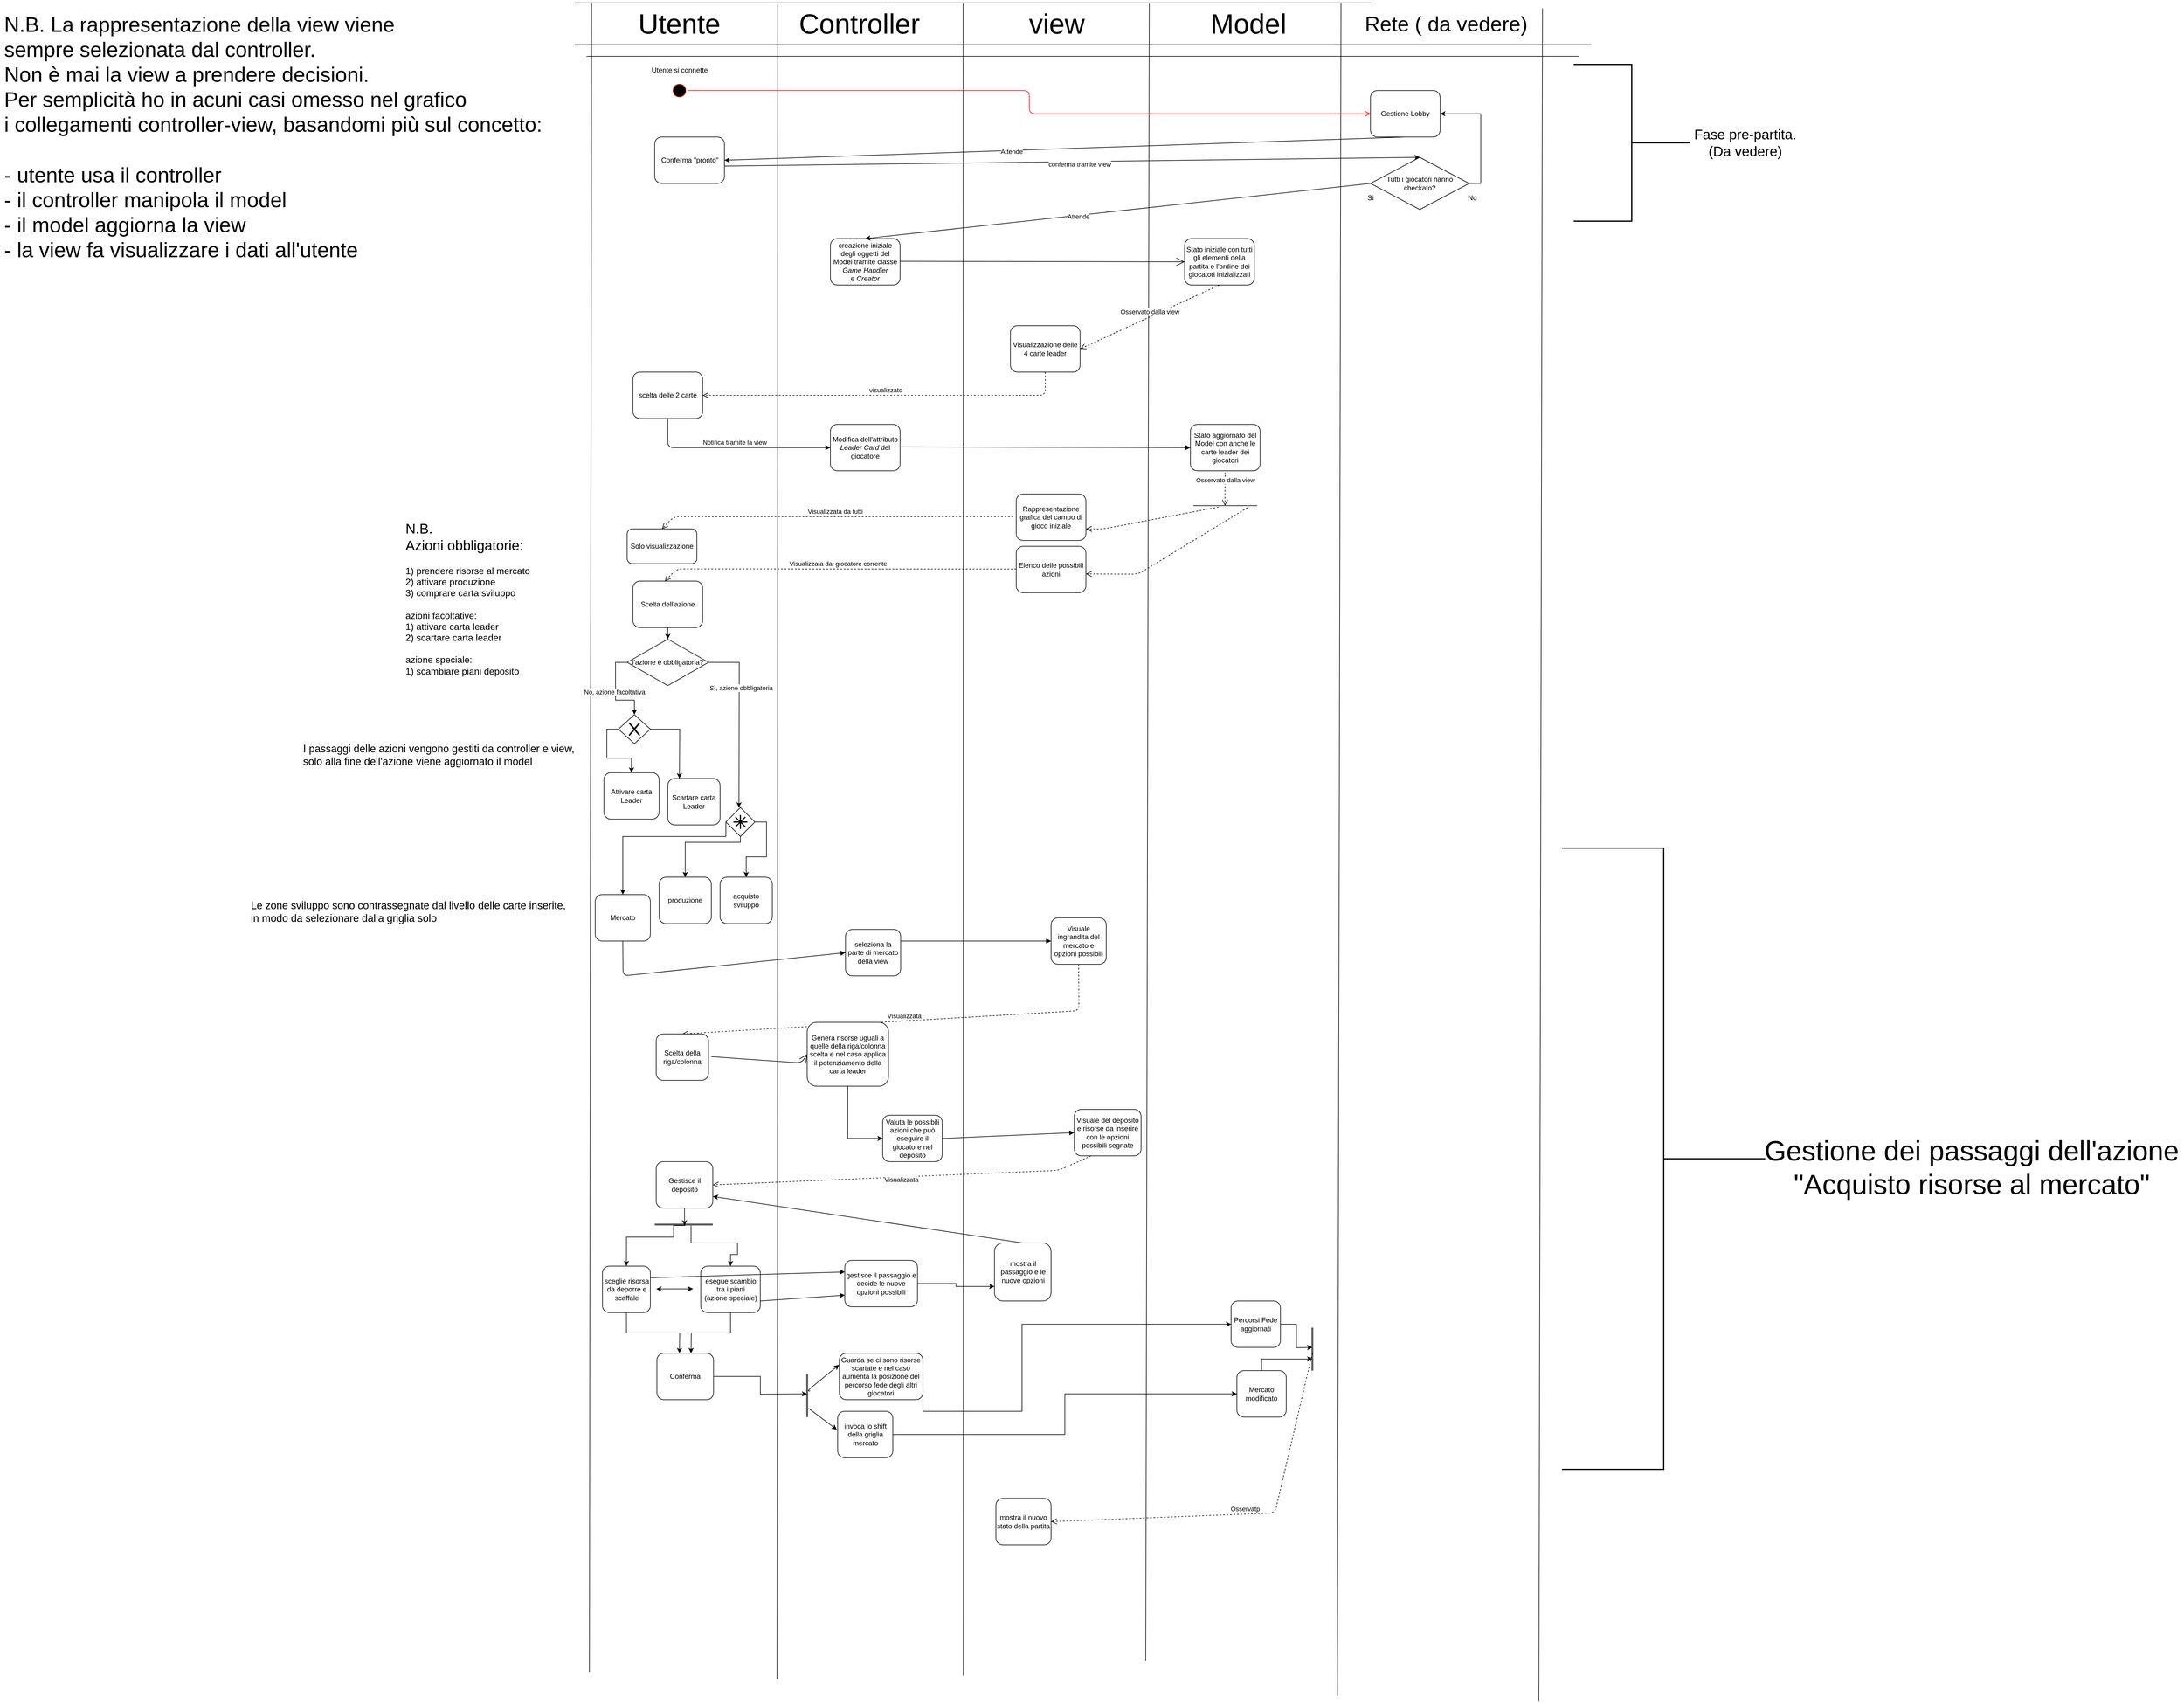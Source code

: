 <mxfile version="14.5.8" type="device"><diagram id="C5RBs43oDa-KdzZeNtuy" name="Page-1"><mxGraphModel dx="3242" dy="685" grid="1" gridSize="10" guides="1" tooltips="1" connect="1" arrows="1" fold="1" page="1" pageScale="1" pageWidth="827" pageHeight="1169" math="0" shadow="0"><root><mxCell id="WIyWlLk6GJQsqaUBKTNV-0"/><mxCell id="WIyWlLk6GJQsqaUBKTNV-1" parent="WIyWlLk6GJQsqaUBKTNV-0"/><mxCell id="eJ0LM30B8EiIqzjzxKRf-0" value="" style="endArrow=none;html=1;entryX=0.021;entryY=0.422;entryDx=0;entryDy=0;entryPerimeter=0;" parent="WIyWlLk6GJQsqaUBKTNV-1" target="eJ0LM30B8EiIqzjzxKRf-58" edge="1"><mxGeometry width="50" height="50" relative="1" as="geometry"><mxPoint x="235" y="2880" as="sourcePoint"/><mxPoint x="240" y="80" as="targetPoint"/></mxGeometry></mxCell><mxCell id="eJ0LM30B8EiIqzjzxKRf-1" value="" style="endArrow=none;html=1;entryX=0.255;entryY=0.715;entryDx=0;entryDy=0;entryPerimeter=0;" parent="WIyWlLk6GJQsqaUBKTNV-1" target="eJ0LM30B8EiIqzjzxKRf-58" edge="1"><mxGeometry width="50" height="50" relative="1" as="geometry"><mxPoint x="558" y="2891.667" as="sourcePoint"/><mxPoint x="560" y="80" as="targetPoint"/><Array as="points"><mxPoint x="559" y="2150"/></Array></mxGeometry></mxCell><mxCell id="eJ0LM30B8EiIqzjzxKRf-2" value="" style="endArrow=none;html=1;entryX=0.488;entryY=0.458;entryDx=0;entryDy=0;entryPerimeter=0;" parent="WIyWlLk6GJQsqaUBKTNV-1" target="eJ0LM30B8EiIqzjzxKRf-58" edge="1"><mxGeometry width="50" height="50" relative="1" as="geometry"><mxPoint x="879" y="2885" as="sourcePoint"/><mxPoint x="880" y="80" as="targetPoint"/></mxGeometry></mxCell><mxCell id="eJ0LM30B8EiIqzjzxKRf-3" value="" style="endArrow=none;html=1;entryX=0.722;entryY=0.621;entryDx=0;entryDy=0;entryPerimeter=0;" parent="WIyWlLk6GJQsqaUBKTNV-1" target="eJ0LM30B8EiIqzjzxKRf-58" edge="1"><mxGeometry width="50" height="50" relative="1" as="geometry"><mxPoint x="1193" y="2860" as="sourcePoint"/><mxPoint x="1200" y="20" as="targetPoint"/></mxGeometry></mxCell><mxCell id="eJ0LM30B8EiIqzjzxKRf-4" value="" style="endArrow=none;html=1;entryX=0.963;entryY=0.44;entryDx=0;entryDy=0;entryPerimeter=0;" parent="WIyWlLk6GJQsqaUBKTNV-1" target="eJ0LM30B8EiIqzjzxKRf-58" edge="1"><mxGeometry width="50" height="50" relative="1" as="geometry"><mxPoint x="1523" y="2920" as="sourcePoint"/><mxPoint x="1530" y="80" as="targetPoint"/></mxGeometry></mxCell><mxCell id="eJ0LM30B8EiIqzjzxKRf-5" value="&lt;font style=&quot;font-size: 48px&quot;&gt;Utente&lt;/font&gt;" style="text;html=1;strokeColor=none;fillColor=none;align=center;verticalAlign=middle;whiteSpace=wrap;rounded=0;" parent="WIyWlLk6GJQsqaUBKTNV-1" vertex="1"><mxGeometry x="300" width="180" height="80" as="geometry"/></mxCell><mxCell id="eJ0LM30B8EiIqzjzxKRf-7" value="&lt;font style=&quot;font-size: 48px&quot;&gt;Model&lt;/font&gt;" style="text;html=1;strokeColor=none;fillColor=none;align=center;verticalAlign=middle;whiteSpace=wrap;rounded=0;" parent="WIyWlLk6GJQsqaUBKTNV-1" vertex="1"><mxGeometry x="1280" width="180" height="80" as="geometry"/></mxCell><mxCell id="eJ0LM30B8EiIqzjzxKRf-8" value="&lt;font style=&quot;font-size: 48px&quot;&gt;Controller&lt;/font&gt;" style="text;html=1;strokeColor=none;fillColor=none;align=center;verticalAlign=middle;whiteSpace=wrap;rounded=0;" parent="WIyWlLk6GJQsqaUBKTNV-1" vertex="1"><mxGeometry x="610" width="180" height="80" as="geometry"/></mxCell><mxCell id="eJ0LM30B8EiIqzjzxKRf-9" value="&lt;font style=&quot;font-size: 48px&quot;&gt;view&lt;/font&gt;" style="text;html=1;strokeColor=none;fillColor=none;align=center;verticalAlign=middle;whiteSpace=wrap;rounded=0;" parent="WIyWlLk6GJQsqaUBKTNV-1" vertex="1"><mxGeometry x="950" width="180" height="80" as="geometry"/></mxCell><mxCell id="eJ0LM30B8EiIqzjzxKRf-10" value="" style="ellipse;html=1;shape=startState;fillColor=#000000;strokeColor=#ff0000;" parent="WIyWlLk6GJQsqaUBKTNV-1" vertex="1"><mxGeometry x="375" y="140" width="30" height="30" as="geometry"/></mxCell><mxCell id="eJ0LM30B8EiIqzjzxKRf-11" value="" style="edgeStyle=orthogonalEdgeStyle;html=1;verticalAlign=bottom;endArrow=open;endSize=8;strokeColor=#ff0000;" parent="WIyWlLk6GJQsqaUBKTNV-1" source="eJ0LM30B8EiIqzjzxKRf-10" target="eJ0LM30B8EiIqzjzxKRf-13" edge="1"><mxGeometry relative="1" as="geometry"><mxPoint x="710" y="200" as="targetPoint"/></mxGeometry></mxCell><mxCell id="eJ0LM30B8EiIqzjzxKRf-12" value="Utente si connette" style="text;html=1;align=center;verticalAlign=middle;resizable=0;points=[];autosize=1;" parent="WIyWlLk6GJQsqaUBKTNV-1" vertex="1"><mxGeometry x="335" y="110" width="110" height="20" as="geometry"/></mxCell><mxCell id="eJ0LM30B8EiIqzjzxKRf-13" value="Gestione Lobby" style="shape=ext;rounded=1;html=1;whiteSpace=wrap;" parent="WIyWlLk6GJQsqaUBKTNV-1" vertex="1"><mxGeometry x="1580" y="155" width="120" height="80" as="geometry"/></mxCell><mxCell id="eJ0LM30B8EiIqzjzxKRf-17" value="Conferma &quot;pronto&quot;" style="shape=ext;rounded=1;html=1;whiteSpace=wrap;" parent="WIyWlLk6GJQsqaUBKTNV-1" vertex="1"><mxGeometry x="347.5" y="235" width="120" height="80" as="geometry"/></mxCell><mxCell id="eJ0LM30B8EiIqzjzxKRf-21" value="creazione iniziale degli oggetti del Model tramite classe &lt;i&gt;Game Handler &lt;/i&gt;e&lt;i&gt;&amp;nbsp;Creator&lt;/i&gt;" style="shape=ext;rounded=1;html=1;whiteSpace=wrap;" parent="WIyWlLk6GJQsqaUBKTNV-1" vertex="1"><mxGeometry x="650" y="410" width="120" height="80" as="geometry"/></mxCell><mxCell id="eJ0LM30B8EiIqzjzxKRf-25" value="Stato iniziale con tutti gli elementi della partita e l'ordine dei giocatori inizializzati" style="shape=ext;rounded=1;html=1;whiteSpace=wrap;" parent="WIyWlLk6GJQsqaUBKTNV-1" vertex="1"><mxGeometry x="1260" y="410" width="120" height="80" as="geometry"/></mxCell><mxCell id="eJ0LM30B8EiIqzjzxKRf-27" value="" style="endArrow=open;endFill=1;endSize=12;html=1;entryX=0;entryY=0.5;entryDx=0;entryDy=0;" parent="WIyWlLk6GJQsqaUBKTNV-1" target="eJ0LM30B8EiIqzjzxKRf-25" edge="1"><mxGeometry width="160" relative="1" as="geometry"><mxPoint x="770" y="449.17" as="sourcePoint"/><mxPoint x="970" y="449.17" as="targetPoint"/></mxGeometry></mxCell><mxCell id="eJ0LM30B8EiIqzjzxKRf-28" value="Visualizzazione delle 4 carte leader" style="shape=ext;rounded=1;html=1;whiteSpace=wrap;" parent="WIyWlLk6GJQsqaUBKTNV-1" vertex="1"><mxGeometry x="960" y="560" width="120" height="80" as="geometry"/></mxCell><mxCell id="eJ0LM30B8EiIqzjzxKRf-38" value="Osservato dalla view" style="html=1;verticalAlign=bottom;endArrow=open;dashed=1;endSize=8;exitX=0.5;exitY=1;exitDx=0;exitDy=0;" parent="WIyWlLk6GJQsqaUBKTNV-1" source="eJ0LM30B8EiIqzjzxKRf-25" edge="1"><mxGeometry relative="1" as="geometry"><mxPoint x="1160" y="600" as="sourcePoint"/><mxPoint x="1080" y="600" as="targetPoint"/></mxGeometry></mxCell><mxCell id="eJ0LM30B8EiIqzjzxKRf-39" value="visualizzato" style="html=1;verticalAlign=bottom;endArrow=open;dashed=1;endSize=8;exitX=0.5;exitY=1;exitDx=0;exitDy=0;" parent="WIyWlLk6GJQsqaUBKTNV-1" source="eJ0LM30B8EiIqzjzxKRf-28" edge="1"><mxGeometry relative="1" as="geometry"><mxPoint x="1030" y="680" as="sourcePoint"/><mxPoint x="430" y="680" as="targetPoint"/><Array as="points"><mxPoint x="1020" y="680"/></Array></mxGeometry></mxCell><mxCell id="eJ0LM30B8EiIqzjzxKRf-40" value="scelta delle 2 carte" style="shape=ext;rounded=1;html=1;whiteSpace=wrap;" parent="WIyWlLk6GJQsqaUBKTNV-1" vertex="1"><mxGeometry x="310" y="640" width="120" height="80" as="geometry"/></mxCell><mxCell id="eJ0LM30B8EiIqzjzxKRf-41" value="Modifica dell'attributo &lt;i&gt;Leader Card&lt;/i&gt; del giocatore" style="shape=ext;rounded=1;html=1;whiteSpace=wrap;" parent="WIyWlLk6GJQsqaUBKTNV-1" vertex="1"><mxGeometry x="650" y="730" width="120" height="80" as="geometry"/></mxCell><mxCell id="eJ0LM30B8EiIqzjzxKRf-44" value="Notifica tramite la view" style="html=1;verticalAlign=bottom;endArrow=block;entryX=0;entryY=0.5;entryDx=0;entryDy=0;exitX=0.5;exitY=1;exitDx=0;exitDy=0;" parent="WIyWlLk6GJQsqaUBKTNV-1" source="eJ0LM30B8EiIqzjzxKRf-40" target="eJ0LM30B8EiIqzjzxKRf-41" edge="1"><mxGeometry width="80" relative="1" as="geometry"><mxPoint x="360" y="770" as="sourcePoint"/><mxPoint x="455" y="770" as="targetPoint"/><Array as="points"><mxPoint x="370" y="770"/></Array></mxGeometry></mxCell><mxCell id="eJ0LM30B8EiIqzjzxKRf-45" value="Stato aggiornato del Model con anche le carte leader dei giocatori" style="shape=ext;rounded=1;html=1;whiteSpace=wrap;" parent="WIyWlLk6GJQsqaUBKTNV-1" vertex="1"><mxGeometry x="1270" y="730" width="120" height="80" as="geometry"/></mxCell><mxCell id="eJ0LM30B8EiIqzjzxKRf-47" value="" style="html=1;verticalAlign=bottom;endArrow=block;entryX=0;entryY=0.5;entryDx=0;entryDy=0;" parent="WIyWlLk6GJQsqaUBKTNV-1" target="eJ0LM30B8EiIqzjzxKRf-45" edge="1"><mxGeometry width="80" relative="1" as="geometry"><mxPoint x="771" y="768.75" as="sourcePoint"/><mxPoint x="951" y="768.75" as="targetPoint"/></mxGeometry></mxCell><mxCell id="eJ0LM30B8EiIqzjzxKRf-48" value="Rappresentazione grafica del campo di gioco iniziale" style="shape=ext;rounded=1;html=1;whiteSpace=wrap;" parent="WIyWlLk6GJQsqaUBKTNV-1" vertex="1"><mxGeometry x="970" y="850" width="120" height="80" as="geometry"/></mxCell><mxCell id="eJ0LM30B8EiIqzjzxKRf-51" value="Osservato dalla view" style="html=1;verticalAlign=bottom;endArrow=open;dashed=1;endSize=8;" parent="WIyWlLk6GJQsqaUBKTNV-1" edge="1"><mxGeometry relative="1" as="geometry"><mxPoint x="1330" y="820" as="sourcePoint"/><mxPoint x="1329.5" y="870" as="targetPoint"/><Array as="points"><mxPoint x="1329.5" y="810"/></Array></mxGeometry></mxCell><mxCell id="eJ0LM30B8EiIqzjzxKRf-55" value="&lt;div style=&quot;text-align: left&quot;&gt;&lt;font style=&quot;font-size: 36px&quot;&gt;N.B. La rappresentazione della view viene&lt;br&gt;sempre selezionata dal controller.&lt;/font&gt;&lt;/div&gt;&lt;font style=&quot;font-size: 36px&quot;&gt;&lt;div style=&quot;text-align: left&quot;&gt;&lt;span&gt;Non è mai la view a prendere decisioni.&lt;/span&gt;&lt;/div&gt;&lt;div style=&quot;text-align: left&quot;&gt;&lt;span&gt;Per semplicità ho in acuni casi omesso nel grafico&lt;br&gt;i collegamenti controller-view,&amp;nbsp;&lt;/span&gt;&lt;span&gt;basandomi più sul concetto:&lt;br&gt;&lt;br&gt;&lt;/span&gt;&lt;/div&gt;&lt;div style=&quot;text-align: left&quot;&gt;- utente usa il controller&lt;/div&gt;&lt;div style=&quot;text-align: left&quot;&gt;&lt;span&gt;- il controller manipola il model&lt;/span&gt;&lt;/div&gt;&lt;div style=&quot;text-align: left&quot;&gt;&lt;span&gt;- il model aggiorna la view&lt;/span&gt;&lt;/div&gt;&lt;div style=&quot;text-align: left&quot;&gt;- la view fa visualizzare i dati all'utente&lt;/div&gt;&lt;/font&gt;" style="text;html=1;align=center;verticalAlign=middle;resizable=0;points=[];autosize=1;" parent="WIyWlLk6GJQsqaUBKTNV-1" vertex="1"><mxGeometry x="-780" y="155" width="940" height="160" as="geometry"/></mxCell><mxCell id="eJ0LM30B8EiIqzjzxKRf-57" value="" style="line;strokeWidth=1;fillColor=none;align=left;verticalAlign=middle;spacingTop=-1;spacingLeft=3;spacingRight=3;rotatable=0;labelPosition=right;points=[];portConstraint=eastwest;" parent="WIyWlLk6GJQsqaUBKTNV-1" vertex="1"><mxGeometry x="210" y="72" width="1750" height="8" as="geometry"/></mxCell><mxCell id="eJ0LM30B8EiIqzjzxKRf-58" value="" style="line;strokeWidth=1;fillColor=none;align=left;verticalAlign=middle;spacingTop=-1;spacingLeft=3;spacingRight=3;rotatable=0;labelPosition=right;points=[];portConstraint=eastwest;" parent="WIyWlLk6GJQsqaUBKTNV-1" vertex="1"><mxGeometry x="210" width="1370" height="8" as="geometry"/></mxCell><mxCell id="eJ0LM30B8EiIqzjzxKRf-60" value="" style="line;strokeWidth=1;fillColor=none;align=left;verticalAlign=middle;spacingTop=-1;spacingLeft=3;spacingRight=3;rotatable=0;labelPosition=right;points=[];portConstraint=eastwest;" parent="WIyWlLk6GJQsqaUBKTNV-1" vertex="1"><mxGeometry x="230" y="92" width="1710" height="8" as="geometry"/></mxCell><mxCell id="eJ0LM30B8EiIqzjzxKRf-61" value="Visualizzata da tutti" style="html=1;verticalAlign=bottom;endArrow=open;dashed=1;endSize=8;entryX=0.5;entryY=0;entryDx=0;entryDy=0;exitX=0.5;exitY=1;exitDx=0;exitDy=0;" parent="WIyWlLk6GJQsqaUBKTNV-1" target="eJ0LM30B8EiIqzjzxKRf-67" edge="1"><mxGeometry relative="1" as="geometry"><mxPoint x="965.0" y="889.17" as="sourcePoint"/><mxPoint x="350" y="910" as="targetPoint"/><Array as="points"><mxPoint x="380" y="889"/></Array></mxGeometry></mxCell><mxCell id="eJ0LM30B8EiIqzjzxKRf-67" value="Solo visualizzazione" style="rounded=1;whiteSpace=wrap;html=1;" parent="WIyWlLk6GJQsqaUBKTNV-1" vertex="1"><mxGeometry x="300" y="910" width="120" height="60" as="geometry"/></mxCell><mxCell id="eJ0LM30B8EiIqzjzxKRf-109" style="edgeStyle=orthogonalEdgeStyle;rounded=0;orthogonalLoop=1;jettySize=auto;html=1;exitX=0.5;exitY=1;exitDx=0;exitDy=0;entryX=0.5;entryY=0;entryDx=0;entryDy=0;" parent="WIyWlLk6GJQsqaUBKTNV-1" source="eJ0LM30B8EiIqzjzxKRf-70" target="eJ0LM30B8EiIqzjzxKRf-78" edge="1"><mxGeometry relative="1" as="geometry"/></mxCell><mxCell id="eJ0LM30B8EiIqzjzxKRf-70" value="Scelta dell'azione" style="shape=ext;rounded=1;html=1;whiteSpace=wrap;" parent="WIyWlLk6GJQsqaUBKTNV-1" vertex="1"><mxGeometry x="310" y="1000" width="120" height="80" as="geometry"/></mxCell><mxCell id="eJ0LM30B8EiIqzjzxKRf-71" value="Elenco delle possibili azioni" style="shape=ext;rounded=1;html=1;whiteSpace=wrap;" parent="WIyWlLk6GJQsqaUBKTNV-1" vertex="1"><mxGeometry x="970" y="940" width="120" height="80" as="geometry"/></mxCell><mxCell id="eJ0LM30B8EiIqzjzxKRf-72" value="Visualizzata dal giocatore corrente" style="html=1;verticalAlign=bottom;endArrow=open;dashed=1;endSize=8;entryX=0.5;entryY=0;entryDx=0;entryDy=0;exitX=0.5;exitY=1;exitDx=0;exitDy=0;" parent="WIyWlLk6GJQsqaUBKTNV-1" edge="1"><mxGeometry relative="1" as="geometry"><mxPoint x="970.0" y="979.17" as="sourcePoint"/><mxPoint x="365" y="1000" as="targetPoint"/><Array as="points"><mxPoint x="385" y="979"/></Array></mxGeometry></mxCell><mxCell id="eJ0LM30B8EiIqzjzxKRf-73" value="" style="line;strokeWidth=1;fillColor=none;align=left;verticalAlign=middle;spacingTop=-1;spacingLeft=3;spacingRight=3;rotatable=0;labelPosition=right;points=[];portConstraint=eastwest;" parent="WIyWlLk6GJQsqaUBKTNV-1" vertex="1"><mxGeometry x="1275" y="865" width="110" height="10" as="geometry"/></mxCell><mxCell id="eJ0LM30B8EiIqzjzxKRf-75" value="" style="html=1;verticalAlign=bottom;endArrow=open;dashed=1;endSize=8;entryX=0.5;entryY=0;entryDx=0;entryDy=0;exitX=0.394;exitY=0.74;exitDx=0;exitDy=0;exitPerimeter=0;" parent="WIyWlLk6GJQsqaUBKTNV-1" source="eJ0LM30B8EiIqzjzxKRf-73" edge="1"><mxGeometry relative="1" as="geometry"><mxPoint x="1330" y="880" as="sourcePoint"/><mxPoint x="1090" y="910" as="targetPoint"/><Array as="points"><mxPoint x="1120" y="910"/></Array></mxGeometry></mxCell><mxCell id="eJ0LM30B8EiIqzjzxKRf-76" value="" style="html=1;verticalAlign=bottom;endArrow=open;dashed=1;endSize=8;entryX=0.5;entryY=0;entryDx=0;entryDy=0;exitX=0.848;exitY=0.847;exitDx=0;exitDy=0;exitPerimeter=0;" parent="WIyWlLk6GJQsqaUBKTNV-1" source="eJ0LM30B8EiIqzjzxKRf-73" edge="1"><mxGeometry relative="1" as="geometry"><mxPoint x="1321.52" y="950.0" as="sourcePoint"/><mxPoint x="1090" y="987.6" as="targetPoint"/><Array as="points"><mxPoint x="1180" y="988"/></Array></mxGeometry></mxCell><mxCell id="eJ0LM30B8EiIqzjzxKRf-77" value="Attivare carta Leader" style="shape=ext;rounded=1;html=1;whiteSpace=wrap;" parent="WIyWlLk6GJQsqaUBKTNV-1" vertex="1"><mxGeometry x="260" y="1330" width="95" height="80" as="geometry"/></mxCell><mxCell id="eJ0LM30B8EiIqzjzxKRf-80" value="" style="edgeStyle=orthogonalEdgeStyle;rounded=0;orthogonalLoop=1;jettySize=auto;html=1;entryX=0.5;entryY=0;entryDx=0;entryDy=0;exitX=0;exitY=0.5;exitDx=0;exitDy=0;" parent="WIyWlLk6GJQsqaUBKTNV-1" source="eJ0LM30B8EiIqzjzxKRf-78" target="eJ0LM30B8EiIqzjzxKRf-87" edge="1"><mxGeometry relative="1" as="geometry"/></mxCell><mxCell id="eJ0LM30B8EiIqzjzxKRf-81" value="No, azione facoltativa" style="edgeLabel;html=1;align=center;verticalAlign=middle;resizable=0;points=[];" parent="eJ0LM30B8EiIqzjzxKRf-80" vertex="1" connectable="0"><mxGeometry x="-0.024" y="-2" relative="1" as="geometry"><mxPoint y="1" as="offset"/></mxGeometry></mxCell><mxCell id="eJ0LM30B8EiIqzjzxKRf-108" style="edgeStyle=orthogonalEdgeStyle;rounded=0;orthogonalLoop=1;jettySize=auto;html=1;exitX=1;exitY=0.5;exitDx=0;exitDy=0;entryX=0.5;entryY=0;entryDx=0;entryDy=0;" parent="WIyWlLk6GJQsqaUBKTNV-1" source="eJ0LM30B8EiIqzjzxKRf-78" edge="1"><mxGeometry relative="1" as="geometry"><mxPoint x="492.5" y="1390.0" as="targetPoint"/></mxGeometry></mxCell><mxCell id="eJ0LM30B8EiIqzjzxKRf-112" value="Sì, azione obbligatoria" style="edgeLabel;html=1;align=center;verticalAlign=middle;resizable=0;points=[];" parent="eJ0LM30B8EiIqzjzxKRf-108" vertex="1" connectable="0"><mxGeometry x="-0.362" y="3" relative="1" as="geometry"><mxPoint as="offset"/></mxGeometry></mxCell><mxCell id="eJ0LM30B8EiIqzjzxKRf-78" value="l'azione è obbligatoria?" style="rhombus;whiteSpace=wrap;html=1;" parent="WIyWlLk6GJQsqaUBKTNV-1" vertex="1"><mxGeometry x="300" y="1100" width="140" height="80" as="geometry"/></mxCell><mxCell id="eJ0LM30B8EiIqzjzxKRf-79" value="&lt;div style=&quot;text-align: left&quot;&gt;&lt;span&gt;&lt;font style=&quot;font-size: 24px&quot;&gt;N.B.&lt;/font&gt;&lt;/span&gt;&lt;/div&gt;&lt;div style=&quot;text-align: left&quot;&gt;&lt;span&gt;&lt;font style=&quot;font-size: 24px&quot;&gt;Azioni obbligatorie:&lt;/font&gt;&lt;/span&gt;&lt;/div&gt;&lt;div style=&quot;text-align: left&quot;&gt;&lt;span&gt;&lt;font size=&quot;3&quot;&gt;&lt;br&gt;1) prendere risorse al mercato&lt;/font&gt;&lt;/span&gt;&lt;/div&gt;&lt;div style=&quot;text-align: left&quot;&gt;&lt;span&gt;&lt;font size=&quot;3&quot;&gt;2) attivare produzione&lt;/font&gt;&lt;/span&gt;&lt;/div&gt;&lt;div style=&quot;text-align: left&quot;&gt;&lt;span&gt;&lt;font size=&quot;3&quot;&gt;3) comprare carta sviluppo&lt;/font&gt;&lt;/span&gt;&lt;/div&gt;&lt;div style=&quot;text-align: left&quot;&gt;&lt;font size=&quot;3&quot;&gt;&lt;br&gt;&lt;/font&gt;&lt;/div&gt;&lt;div style=&quot;text-align: left&quot;&gt;&lt;span&gt;&lt;font size=&quot;3&quot;&gt;azioni facoltative:&lt;/font&gt;&lt;/span&gt;&lt;/div&gt;&lt;div style=&quot;text-align: left&quot;&gt;&lt;span&gt;&lt;font size=&quot;3&quot;&gt;1) attivare carta leader&lt;/font&gt;&lt;/span&gt;&lt;/div&gt;&lt;div style=&quot;text-align: left&quot;&gt;&lt;span&gt;&lt;font size=&quot;3&quot;&gt;2) scartare carta leader&lt;/font&gt;&lt;/span&gt;&lt;/div&gt;&lt;div style=&quot;text-align: left&quot;&gt;&lt;span&gt;&lt;font size=&quot;3&quot;&gt;&lt;br&gt;&lt;/font&gt;&lt;/span&gt;&lt;/div&gt;&lt;div style=&quot;text-align: left&quot;&gt;&lt;span&gt;&lt;font size=&quot;3&quot;&gt;azione speciale:&lt;/font&gt;&lt;/span&gt;&lt;/div&gt;&lt;div style=&quot;text-align: left&quot;&gt;&lt;span&gt;&lt;font size=&quot;3&quot;&gt;1) scambiare piani deposito&lt;/font&gt;&lt;/span&gt;&lt;/div&gt;" style="text;html=1;align=center;verticalAlign=middle;resizable=0;points=[];autosize=1;" parent="WIyWlLk6GJQsqaUBKTNV-1" vertex="1"><mxGeometry x="-90" y="920" width="230" height="220" as="geometry"/></mxCell><mxCell id="eJ0LM30B8EiIqzjzxKRf-82" value="Scartare carta Leader" style="shape=ext;rounded=1;html=1;whiteSpace=wrap;" parent="WIyWlLk6GJQsqaUBKTNV-1" vertex="1"><mxGeometry x="370" y="1340" width="90" height="80" as="geometry"/></mxCell><mxCell id="eJ0LM30B8EiIqzjzxKRf-92" value="" style="edgeStyle=orthogonalEdgeStyle;rounded=0;orthogonalLoop=1;jettySize=auto;html=1;entryX=0.5;entryY=0;entryDx=0;entryDy=0;exitX=0;exitY=0.5;exitDx=0;exitDy=0;" parent="WIyWlLk6GJQsqaUBKTNV-1" source="eJ0LM30B8EiIqzjzxKRf-87" target="eJ0LM30B8EiIqzjzxKRf-77" edge="1"><mxGeometry relative="1" as="geometry"/></mxCell><mxCell id="eJ0LM30B8EiIqzjzxKRf-98" style="edgeStyle=orthogonalEdgeStyle;rounded=0;orthogonalLoop=1;jettySize=auto;html=1;" parent="WIyWlLk6GJQsqaUBKTNV-1" source="eJ0LM30B8EiIqzjzxKRf-87" edge="1"><mxGeometry relative="1" as="geometry"><mxPoint x="390" y="1340.0" as="targetPoint"/></mxGeometry></mxCell><mxCell id="eJ0LM30B8EiIqzjzxKRf-87" value="" style="shape=mxgraph.bpmn.shape;html=1;verticalLabelPosition=bottom;labelBackgroundColor=#ffffff;verticalAlign=top;align=center;perimeter=rhombusPerimeter;background=gateway;outlineConnect=0;outline=none;symbol=exclusiveGw;" parent="WIyWlLk6GJQsqaUBKTNV-1" vertex="1"><mxGeometry x="285" y="1230" width="55" height="50" as="geometry"/></mxCell><mxCell id="eJ0LM30B8EiIqzjzxKRf-99" value="Mercato" style="shape=ext;rounded=1;html=1;whiteSpace=wrap;" parent="WIyWlLk6GJQsqaUBKTNV-1" vertex="1"><mxGeometry x="245" y="1540" width="95" height="80" as="geometry"/></mxCell><mxCell id="eJ0LM30B8EiIqzjzxKRf-100" value="produzione" style="shape=ext;rounded=1;html=1;whiteSpace=wrap;" parent="WIyWlLk6GJQsqaUBKTNV-1" vertex="1"><mxGeometry x="355" y="1510" width="90" height="80" as="geometry"/></mxCell><mxCell id="eJ0LM30B8EiIqzjzxKRf-101" value="" style="edgeStyle=orthogonalEdgeStyle;rounded=0;orthogonalLoop=1;jettySize=auto;html=1;entryX=0.5;entryY=0;entryDx=0;entryDy=0;exitX=0;exitY=0.5;exitDx=0;exitDy=0;" parent="WIyWlLk6GJQsqaUBKTNV-1" source="eJ0LM30B8EiIqzjzxKRf-110" target="eJ0LM30B8EiIqzjzxKRf-99" edge="1"><mxGeometry relative="1" as="geometry"><mxPoint x="465" y="1415.0" as="sourcePoint"/><Array as="points"><mxPoint x="470" y="1440"/><mxPoint x="293" y="1440"/></Array></mxGeometry></mxCell><mxCell id="eJ0LM30B8EiIqzjzxKRf-102" style="edgeStyle=orthogonalEdgeStyle;rounded=0;orthogonalLoop=1;jettySize=auto;html=1;entryX=0.5;entryY=0;entryDx=0;entryDy=0;exitX=0.5;exitY=1;exitDx=0;exitDy=0;" parent="WIyWlLk6GJQsqaUBKTNV-1" source="eJ0LM30B8EiIqzjzxKRf-110" target="eJ0LM30B8EiIqzjzxKRf-100" edge="1"><mxGeometry relative="1" as="geometry"><mxPoint x="570" y="1500.0" as="targetPoint"/><mxPoint x="520" y="1415.0" as="sourcePoint"/><Array as="points"><mxPoint x="495" y="1450"/><mxPoint x="400" y="1450"/></Array></mxGeometry></mxCell><mxCell id="eJ0LM30B8EiIqzjzxKRf-117" style="edgeStyle=orthogonalEdgeStyle;rounded=0;orthogonalLoop=1;jettySize=auto;html=1;exitX=1;exitY=0.5;exitDx=0;exitDy=0;entryX=0.5;entryY=0;entryDx=0;entryDy=0;" parent="WIyWlLk6GJQsqaUBKTNV-1" source="eJ0LM30B8EiIqzjzxKRf-110" target="eJ0LM30B8EiIqzjzxKRf-113" edge="1"><mxGeometry relative="1" as="geometry"/></mxCell><mxCell id="eJ0LM30B8EiIqzjzxKRf-110" value="" style="shape=mxgraph.bpmn.shape;html=1;verticalLabelPosition=bottom;labelBackgroundColor=#ffffff;verticalAlign=top;align=center;perimeter=rhombusPerimeter;background=gateway;outlineConnect=0;outline=none;symbol=complexGw;" parent="WIyWlLk6GJQsqaUBKTNV-1" vertex="1"><mxGeometry x="470" y="1390" width="50" height="50" as="geometry"/></mxCell><mxCell id="eJ0LM30B8EiIqzjzxKRf-113" value="acquisto sviluppo" style="shape=ext;rounded=1;html=1;whiteSpace=wrap;" parent="WIyWlLk6GJQsqaUBKTNV-1" vertex="1"><mxGeometry x="460" y="1510" width="90" height="80" as="geometry"/></mxCell><mxCell id="eJ0LM30B8EiIqzjzxKRf-118" value="" style="endArrow=block;endFill=1;endSize=6;html=1;exitX=0.5;exitY=1;exitDx=0;exitDy=0;entryX=0;entryY=0.5;entryDx=0;entryDy=0;" parent="WIyWlLk6GJQsqaUBKTNV-1" source="eJ0LM30B8EiIqzjzxKRf-99" target="eJ0LM30B8EiIqzjzxKRf-119" edge="1"><mxGeometry width="100" relative="1" as="geometry"><mxPoint x="355" y="1670" as="sourcePoint"/><mxPoint x="680" y="1630" as="targetPoint"/><Array as="points"><mxPoint x="293" y="1680"/></Array></mxGeometry></mxCell><mxCell id="eJ0LM30B8EiIqzjzxKRf-119" value="seleziona la parte di mercato della view" style="shape=ext;rounded=1;html=1;whiteSpace=wrap;" parent="WIyWlLk6GJQsqaUBKTNV-1" vertex="1"><mxGeometry x="676" y="1600" width="95" height="80" as="geometry"/></mxCell><mxCell id="eJ0LM30B8EiIqzjzxKRf-120" value="" style="endArrow=block;endFill=1;endSize=6;html=1;" parent="WIyWlLk6GJQsqaUBKTNV-1" edge="1"><mxGeometry width="100" relative="1" as="geometry"><mxPoint x="771" y="1620" as="sourcePoint"/><mxPoint x="1030" y="1620" as="targetPoint"/></mxGeometry></mxCell><mxCell id="eJ0LM30B8EiIqzjzxKRf-121" value="Visuale ingrandita del mercato e opzioni possibili" style="shape=ext;rounded=1;html=1;whiteSpace=wrap;" parent="WIyWlLk6GJQsqaUBKTNV-1" vertex="1"><mxGeometry x="1030" y="1580" width="95" height="80" as="geometry"/></mxCell><mxCell id="eJ0LM30B8EiIqzjzxKRf-126" value="Visualizzata" style="html=1;verticalAlign=bottom;endArrow=open;dashed=1;endSize=8;entryX=0.5;entryY=0;entryDx=0;entryDy=0;exitX=0.5;exitY=1;exitDx=0;exitDy=0;" parent="WIyWlLk6GJQsqaUBKTNV-1" source="eJ0LM30B8EiIqzjzxKRf-121" target="eJ0LM30B8EiIqzjzxKRf-127" edge="1"><mxGeometry relative="1" as="geometry"><mxPoint x="1080" y="1720" as="sourcePoint"/><mxPoint x="380" y="1750" as="targetPoint"/><Array as="points"><mxPoint x="1078" y="1740"/></Array></mxGeometry></mxCell><mxCell id="eJ0LM30B8EiIqzjzxKRf-127" value="Scelta della riga/colonna" style="shape=ext;rounded=1;html=1;whiteSpace=wrap;" parent="WIyWlLk6GJQsqaUBKTNV-1" vertex="1"><mxGeometry x="350" y="1780" width="90" height="80" as="geometry"/></mxCell><mxCell id="eJ0LM30B8EiIqzjzxKRf-128" value="" style="endArrow=open;endFill=1;endSize=12;html=1;entryX=0;entryY=0.5;entryDx=0;entryDy=0;" parent="WIyWlLk6GJQsqaUBKTNV-1" edge="1" target="eJ0LM30B8EiIqzjzxKRf-140"><mxGeometry width="160" relative="1" as="geometry"><mxPoint x="445" y="1819.17" as="sourcePoint"/><mxPoint x="585" y="1819.17" as="targetPoint"/><Array as="points"><mxPoint x="600" y="1830"/></Array></mxGeometry></mxCell><mxCell id="eJ0LM30B8EiIqzjzxKRf-149" style="edgeStyle=orthogonalEdgeStyle;rounded=0;orthogonalLoop=1;jettySize=auto;html=1;exitX=1;exitY=0.5;exitDx=0;exitDy=0;entryX=0;entryY=0.5;entryDx=0;entryDy=0;" parent="WIyWlLk6GJQsqaUBKTNV-1" source="eJ0LM30B8EiIqzjzxKRf-129" target="eJ0LM30B8EiIqzjzxKRf-132" edge="1"><mxGeometry relative="1" as="geometry"><mxPoint x="1310" y="1920" as="targetPoint"/></mxGeometry></mxCell><mxCell id="eJ0LM30B8EiIqzjzxKRf-129" value="invoca lo shift della griglia mercato" style="shape=ext;rounded=1;html=1;whiteSpace=wrap;" parent="WIyWlLk6GJQsqaUBKTNV-1" vertex="1"><mxGeometry x="662.5" y="2430" width="95" height="80" as="geometry"/></mxCell><mxCell id="xVkTUOPxV6QZ-BA-BuNS-44" style="edgeStyle=orthogonalEdgeStyle;rounded=0;orthogonalLoop=1;jettySize=auto;html=1;exitX=0.5;exitY=0;exitDx=0;exitDy=0;" edge="1" parent="WIyWlLk6GJQsqaUBKTNV-1" source="eJ0LM30B8EiIqzjzxKRf-132"><mxGeometry relative="1" as="geometry"><mxPoint x="1480" y="2340" as="targetPoint"/><Array as="points"><mxPoint x="1393" y="2340"/></Array></mxGeometry></mxCell><mxCell id="eJ0LM30B8EiIqzjzxKRf-132" value="Mercato modificato" style="shape=ext;rounded=1;html=1;whiteSpace=wrap;" parent="WIyWlLk6GJQsqaUBKTNV-1" vertex="1"><mxGeometry x="1350" y="2360" width="85" height="80" as="geometry"/></mxCell><mxCell id="eJ0LM30B8EiIqzjzxKRf-139" value="Visuale del deposito e risorse da inserire con le opzioni possibili segnate" style="shape=ext;rounded=1;html=1;whiteSpace=wrap;" parent="WIyWlLk6GJQsqaUBKTNV-1" vertex="1"><mxGeometry x="1070" y="1910" width="115" height="80" as="geometry"/></mxCell><mxCell id="xVkTUOPxV6QZ-BA-BuNS-49" style="edgeStyle=orthogonalEdgeStyle;rounded=0;orthogonalLoop=1;jettySize=auto;html=1;entryX=0;entryY=0.5;entryDx=0;entryDy=0;" edge="1" parent="WIyWlLk6GJQsqaUBKTNV-1" source="eJ0LM30B8EiIqzjzxKRf-140" target="xVkTUOPxV6QZ-BA-BuNS-47"><mxGeometry relative="1" as="geometry"/></mxCell><mxCell id="eJ0LM30B8EiIqzjzxKRf-140" value="Genera risorse uguali a quelle della riga/colonna scelta e nel caso applica il potenziamento della carta leader" style="shape=ext;rounded=1;html=1;whiteSpace=wrap;" parent="WIyWlLk6GJQsqaUBKTNV-1" vertex="1"><mxGeometry x="610" y="1760" width="140" height="110" as="geometry"/></mxCell><mxCell id="eJ0LM30B8EiIqzjzxKRf-151" value="" style="endArrow=block;endFill=1;endSize=6;html=1;entryX=0;entryY=0.5;entryDx=0;entryDy=0;exitX=1;exitY=0.5;exitDx=0;exitDy=0;" parent="WIyWlLk6GJQsqaUBKTNV-1" target="eJ0LM30B8EiIqzjzxKRf-139" edge="1" source="xVkTUOPxV6QZ-BA-BuNS-47"><mxGeometry width="100" relative="1" as="geometry"><mxPoint x="860" y="1940" as="sourcePoint"/><mxPoint x="900" y="1949" as="targetPoint"/></mxGeometry></mxCell><mxCell id="xVkTUOPxV6QZ-BA-BuNS-15" style="edgeStyle=orthogonalEdgeStyle;rounded=0;orthogonalLoop=1;jettySize=auto;html=1;exitX=0.5;exitY=1;exitDx=0;exitDy=0;" edge="1" parent="WIyWlLk6GJQsqaUBKTNV-1" source="eJ0LM30B8EiIqzjzxKRf-153"><mxGeometry relative="1" as="geometry"><mxPoint x="390" y="2330" as="targetPoint"/></mxGeometry></mxCell><mxCell id="eJ0LM30B8EiIqzjzxKRf-153" value="sceglie risorsa da deporre e scaffale" style="shape=ext;rounded=1;html=1;whiteSpace=wrap;" parent="WIyWlLk6GJQsqaUBKTNV-1" vertex="1"><mxGeometry x="257.5" y="2180" width="82.5" height="80" as="geometry"/></mxCell><mxCell id="xVkTUOPxV6QZ-BA-BuNS-16" style="edgeStyle=orthogonalEdgeStyle;rounded=0;orthogonalLoop=1;jettySize=auto;html=1;exitX=0.5;exitY=1;exitDx=0;exitDy=0;" edge="1" parent="WIyWlLk6GJQsqaUBKTNV-1" source="eJ0LM30B8EiIqzjzxKRf-154"><mxGeometry relative="1" as="geometry"><mxPoint x="410" y="2330" as="targetPoint"/></mxGeometry></mxCell><mxCell id="eJ0LM30B8EiIqzjzxKRf-154" value="esegue scambio tra i piani&lt;br&gt;(azione speciale)" style="shape=ext;rounded=1;html=1;whiteSpace=wrap;" parent="WIyWlLk6GJQsqaUBKTNV-1" vertex="1"><mxGeometry x="426.75" y="2180" width="102.5" height="80" as="geometry"/></mxCell><mxCell id="xVkTUOPxV6QZ-BA-BuNS-25" style="edgeStyle=orthogonalEdgeStyle;rounded=0;orthogonalLoop=1;jettySize=auto;html=1;exitX=1;exitY=0.5;exitDx=0;exitDy=0;entryX=0;entryY=0.75;entryDx=0;entryDy=0;" edge="1" parent="WIyWlLk6GJQsqaUBKTNV-1" source="eJ0LM30B8EiIqzjzxKRf-155" target="xVkTUOPxV6QZ-BA-BuNS-21"><mxGeometry relative="1" as="geometry"/></mxCell><mxCell id="eJ0LM30B8EiIqzjzxKRf-155" value="gestisce il passaggio e decide le nuove opzioni possibili" style="shape=ext;rounded=1;html=1;whiteSpace=wrap;" parent="WIyWlLk6GJQsqaUBKTNV-1" vertex="1"><mxGeometry x="674.75" y="2170" width="125.25" height="80" as="geometry"/></mxCell><mxCell id="eJ0LM30B8EiIqzjzxKRf-158" style="edgeStyle=orthogonalEdgeStyle;rounded=0;orthogonalLoop=1;jettySize=auto;html=1;entryX=0.5;entryY=0;entryDx=0;entryDy=0;" parent="WIyWlLk6GJQsqaUBKTNV-1" target="eJ0LM30B8EiIqzjzxKRf-153" edge="1"><mxGeometry relative="1" as="geometry"><mxPoint x="400" y="2110" as="sourcePoint"/><Array as="points"><mxPoint x="380" y="2110"/><mxPoint x="380" y="2130"/><mxPoint x="299" y="2130"/></Array></mxGeometry></mxCell><mxCell id="eJ0LM30B8EiIqzjzxKRf-159" style="edgeStyle=orthogonalEdgeStyle;rounded=0;orthogonalLoop=1;jettySize=auto;html=1;entryX=0.5;entryY=0;entryDx=0;entryDy=0;" parent="WIyWlLk6GJQsqaUBKTNV-1" target="eJ0LM30B8EiIqzjzxKRf-154" edge="1"><mxGeometry relative="1" as="geometry"><mxPoint x="410" y="2110" as="sourcePoint"/><Array as="points"><mxPoint x="490" y="2140"/><mxPoint x="490" y="2160"/><mxPoint x="478" y="2160"/></Array></mxGeometry></mxCell><mxCell id="eJ0LM30B8EiIqzjzxKRf-163" value="Visualizzata" style="html=1;verticalAlign=bottom;endArrow=open;dashed=1;endSize=8;entryX=1;entryY=0.5;entryDx=0;entryDy=0;exitX=0.25;exitY=1;exitDx=0;exitDy=0;" parent="WIyWlLk6GJQsqaUBKTNV-1" target="xVkTUOPxV6QZ-BA-BuNS-27" edge="1" source="eJ0LM30B8EiIqzjzxKRf-139"><mxGeometry x="0.013" y="14" relative="1" as="geometry"><mxPoint x="1043" y="1990" as="sourcePoint"/><mxPoint x="395" y="2090" as="targetPoint"/><Array as="points"><mxPoint x="1043" y="2015"/></Array><mxPoint as="offset"/></mxGeometry></mxCell><mxCell id="eJ0LM30B8EiIqzjzxKRf-165" value="&lt;font style=&quot;font-size: 36px&quot;&gt;Rete ( da vedere)&lt;/font&gt;" style="text;html=1;align=center;verticalAlign=middle;resizable=0;points=[];autosize=1;" parent="WIyWlLk6GJQsqaUBKTNV-1" vertex="1"><mxGeometry x="1560" y="25" width="300" height="30" as="geometry"/></mxCell><mxCell id="eJ0LM30B8EiIqzjzxKRf-166" value="&lt;font style=&quot;font-size: 18px&quot;&gt;I passaggi delle azioni vengono gestiti da controller e view,&lt;br&gt;solo alla fine dell'azione viene aggiornato il model&amp;nbsp;&lt;/font&gt;" style="text;html=1;align=left;verticalAlign=middle;resizable=0;points=[];autosize=1;" parent="WIyWlLk6GJQsqaUBKTNV-1" vertex="1"><mxGeometry x="-260" y="1280" width="480" height="40" as="geometry"/></mxCell><mxCell id="XzrValv-hWVbH1OvSTOZ-0" value="&lt;font style=&quot;font-size: 18px&quot;&gt;Le zone sviluppo sono contrassegnate dal livello delle carte inserite,&lt;br&gt;in modo da selezionare dalla griglia solo&amp;nbsp;&lt;/font&gt;" style="text;html=1;align=left;verticalAlign=middle;resizable=0;points=[];autosize=1;strokeColor=none;" parent="WIyWlLk6GJQsqaUBKTNV-1" vertex="1"><mxGeometry x="-350" y="1550" width="560" height="40" as="geometry"/></mxCell><mxCell id="xVkTUOPxV6QZ-BA-BuNS-8" style="edgeStyle=orthogonalEdgeStyle;rounded=0;orthogonalLoop=1;jettySize=auto;html=1;entryX=1;entryY=0.5;entryDx=0;entryDy=0;exitX=1;exitY=0.5;exitDx=0;exitDy=0;" edge="1" parent="WIyWlLk6GJQsqaUBKTNV-1" source="xVkTUOPxV6QZ-BA-BuNS-0" target="eJ0LM30B8EiIqzjzxKRf-13"><mxGeometry relative="1" as="geometry"/></mxCell><mxCell id="xVkTUOPxV6QZ-BA-BuNS-0" value="Tutti i giocatori hanno checkato?" style="rhombus;whiteSpace=wrap;html=1;" vertex="1" parent="WIyWlLk6GJQsqaUBKTNV-1"><mxGeometry x="1580" y="270" width="170" height="90" as="geometry"/></mxCell><mxCell id="xVkTUOPxV6QZ-BA-BuNS-2" value="" style="endArrow=classic;html=1;entryX=0.5;entryY=0;entryDx=0;entryDy=0;" edge="1" parent="WIyWlLk6GJQsqaUBKTNV-1" target="xVkTUOPxV6QZ-BA-BuNS-0"><mxGeometry width="50" height="50" relative="1" as="geometry"><mxPoint x="467.5" y="285" as="sourcePoint"/><mxPoint x="517.5" y="235" as="targetPoint"/></mxGeometry></mxCell><mxCell id="xVkTUOPxV6QZ-BA-BuNS-9" value="conferma tramite view" style="edgeLabel;html=1;align=center;verticalAlign=middle;resizable=0;points=[];" vertex="1" connectable="0" parent="xVkTUOPxV6QZ-BA-BuNS-2"><mxGeometry x="0.023" y="-4" relative="1" as="geometry"><mxPoint x="-1" as="offset"/></mxGeometry></mxCell><mxCell id="xVkTUOPxV6QZ-BA-BuNS-3" value="" style="endArrow=classic;html=1;exitX=0.5;exitY=1;exitDx=0;exitDy=0;entryX=1;entryY=0.5;entryDx=0;entryDy=0;" edge="1" parent="WIyWlLk6GJQsqaUBKTNV-1" source="eJ0LM30B8EiIqzjzxKRf-13" target="eJ0LM30B8EiIqzjzxKRf-17"><mxGeometry width="50" height="50" relative="1" as="geometry"><mxPoint x="477.5" y="295" as="sourcePoint"/><mxPoint x="1593.841" y="322.967" as="targetPoint"/></mxGeometry></mxCell><mxCell id="xVkTUOPxV6QZ-BA-BuNS-4" value="Attende" style="edgeLabel;html=1;align=center;verticalAlign=middle;resizable=0;points=[];" vertex="1" connectable="0" parent="xVkTUOPxV6QZ-BA-BuNS-3"><mxGeometry x="0.157" y="2" relative="1" as="geometry"><mxPoint as="offset"/></mxGeometry></mxCell><mxCell id="xVkTUOPxV6QZ-BA-BuNS-5" value="" style="endArrow=classic;html=1;exitX=0;exitY=0.5;exitDx=0;exitDy=0;entryX=0.5;entryY=0;entryDx=0;entryDy=0;" edge="1" parent="WIyWlLk6GJQsqaUBKTNV-1" source="xVkTUOPxV6QZ-BA-BuNS-0" target="eJ0LM30B8EiIqzjzxKRf-21"><mxGeometry width="50" height="50" relative="1" as="geometry"><mxPoint x="1626.25" y="340" as="sourcePoint"/><mxPoint x="453.75" y="380" as="targetPoint"/></mxGeometry></mxCell><mxCell id="xVkTUOPxV6QZ-BA-BuNS-6" value="Attende" style="edgeLabel;html=1;align=center;verticalAlign=middle;resizable=0;points=[];" vertex="1" connectable="0" parent="xVkTUOPxV6QZ-BA-BuNS-5"><mxGeometry x="0.157" y="2" relative="1" as="geometry"><mxPoint as="offset"/></mxGeometry></mxCell><mxCell id="xVkTUOPxV6QZ-BA-BuNS-10" value="Sì" style="text;html=1;align=center;verticalAlign=middle;resizable=0;points=[];autosize=1;strokeColor=none;" vertex="1" parent="WIyWlLk6GJQsqaUBKTNV-1"><mxGeometry x="1565" y="330" width="30" height="20" as="geometry"/></mxCell><mxCell id="xVkTUOPxV6QZ-BA-BuNS-11" value="No" style="text;html=1;align=center;verticalAlign=middle;resizable=0;points=[];autosize=1;strokeColor=none;" vertex="1" parent="WIyWlLk6GJQsqaUBKTNV-1"><mxGeometry x="1740" y="330" width="30" height="20" as="geometry"/></mxCell><mxCell id="xVkTUOPxV6QZ-BA-BuNS-17" value="" style="endArrow=classic;startArrow=classic;html=1;" edge="1" parent="WIyWlLk6GJQsqaUBKTNV-1"><mxGeometry width="50" height="50" relative="1" as="geometry"><mxPoint x="350.25" y="2219.34" as="sourcePoint"/><mxPoint x="413.5" y="2219.17" as="targetPoint"/></mxGeometry></mxCell><mxCell id="xVkTUOPxV6QZ-BA-BuNS-19" value="" style="shape=link;html=1;width=1.667;" edge="1" parent="WIyWlLk6GJQsqaUBKTNV-1"><mxGeometry width="100" relative="1" as="geometry"><mxPoint x="347.5" y="2108.33" as="sourcePoint"/><mxPoint x="447.5" y="2108.33" as="targetPoint"/></mxGeometry></mxCell><mxCell id="xVkTUOPxV6QZ-BA-BuNS-32" style="edgeStyle=orthogonalEdgeStyle;rounded=0;orthogonalLoop=1;jettySize=auto;html=1;exitX=1;exitY=0.5;exitDx=0;exitDy=0;" edge="1" parent="WIyWlLk6GJQsqaUBKTNV-1" source="xVkTUOPxV6QZ-BA-BuNS-20"><mxGeometry relative="1" as="geometry"><mxPoint x="610" y="2400" as="targetPoint"/></mxGeometry></mxCell><mxCell id="xVkTUOPxV6QZ-BA-BuNS-20" value="Conferma" style="shape=ext;rounded=1;html=1;whiteSpace=wrap;" vertex="1" parent="WIyWlLk6GJQsqaUBKTNV-1"><mxGeometry x="351.25" y="2330" width="97.5" height="80" as="geometry"/></mxCell><mxCell id="xVkTUOPxV6QZ-BA-BuNS-21" value="mostra il passaggio e le nuove opzioni" style="shape=ext;rounded=1;html=1;whiteSpace=wrap;" vertex="1" parent="WIyWlLk6GJQsqaUBKTNV-1"><mxGeometry x="932.5" y="2140" width="97.5" height="100" as="geometry"/></mxCell><mxCell id="xVkTUOPxV6QZ-BA-BuNS-22" value="" style="endArrow=classic;html=1;exitX=1;exitY=0.25;exitDx=0;exitDy=0;entryX=0;entryY=0.25;entryDx=0;entryDy=0;" edge="1" parent="WIyWlLk6GJQsqaUBKTNV-1" source="eJ0LM30B8EiIqzjzxKRf-153" target="eJ0LM30B8EiIqzjzxKRf-155"><mxGeometry width="50" height="50" relative="1" as="geometry"><mxPoint x="840" y="2130" as="sourcePoint"/><mxPoint x="890" y="2080" as="targetPoint"/></mxGeometry></mxCell><mxCell id="xVkTUOPxV6QZ-BA-BuNS-23" value="" style="endArrow=classic;html=1;exitX=1;exitY=0.25;exitDx=0;exitDy=0;entryX=0;entryY=0.75;entryDx=0;entryDy=0;" edge="1" parent="WIyWlLk6GJQsqaUBKTNV-1" target="eJ0LM30B8EiIqzjzxKRf-155"><mxGeometry width="50" height="50" relative="1" as="geometry"><mxPoint x="529.25" y="2240" as="sourcePoint"/><mxPoint x="670" y="2230" as="targetPoint"/></mxGeometry></mxCell><mxCell id="xVkTUOPxV6QZ-BA-BuNS-29" value="" style="edgeStyle=orthogonalEdgeStyle;rounded=0;orthogonalLoop=1;jettySize=auto;html=1;" edge="1" parent="WIyWlLk6GJQsqaUBKTNV-1" source="xVkTUOPxV6QZ-BA-BuNS-27"><mxGeometry relative="1" as="geometry"><mxPoint x="399" y="2110" as="targetPoint"/></mxGeometry></mxCell><mxCell id="xVkTUOPxV6QZ-BA-BuNS-27" value="Gestisce il deposito" style="shape=ext;rounded=1;html=1;whiteSpace=wrap;" vertex="1" parent="WIyWlLk6GJQsqaUBKTNV-1"><mxGeometry x="350" y="2000" width="97.5" height="80" as="geometry"/></mxCell><mxCell id="xVkTUOPxV6QZ-BA-BuNS-30" value="" style="endArrow=classic;html=1;exitX=0.5;exitY=0;exitDx=0;exitDy=0;entryX=1;entryY=0.75;entryDx=0;entryDy=0;" edge="1" parent="WIyWlLk6GJQsqaUBKTNV-1" source="xVkTUOPxV6QZ-BA-BuNS-21" target="xVkTUOPxV6QZ-BA-BuNS-27"><mxGeometry width="50" height="50" relative="1" as="geometry"><mxPoint x="850" y="2230" as="sourcePoint"/><mxPoint x="900" y="2180" as="targetPoint"/></mxGeometry></mxCell><mxCell id="xVkTUOPxV6QZ-BA-BuNS-36" style="edgeStyle=orthogonalEdgeStyle;rounded=0;orthogonalLoop=1;jettySize=auto;html=1;exitX=1;exitY=0.5;exitDx=0;exitDy=0;entryX=0;entryY=0.5;entryDx=0;entryDy=0;" edge="1" parent="WIyWlLk6GJQsqaUBKTNV-1" source="xVkTUOPxV6QZ-BA-BuNS-31" target="xVkTUOPxV6QZ-BA-BuNS-35"><mxGeometry relative="1" as="geometry"><Array as="points"><mxPoint x="980" y="2430"/><mxPoint x="980" y="2280"/></Array></mxGeometry></mxCell><mxCell id="xVkTUOPxV6QZ-BA-BuNS-31" value="Guarda se ci sono risorse scartate e nel caso aumenta la posizione del percorso fede degli altri giocatori" style="shape=ext;rounded=1;html=1;whiteSpace=wrap;" vertex="1" parent="WIyWlLk6GJQsqaUBKTNV-1"><mxGeometry x="665.38" y="2330" width="144" height="80" as="geometry"/></mxCell><mxCell id="xVkTUOPxV6QZ-BA-BuNS-42" style="edgeStyle=orthogonalEdgeStyle;rounded=0;orthogonalLoop=1;jettySize=auto;html=1;exitX=1;exitY=0.5;exitDx=0;exitDy=0;" edge="1" parent="WIyWlLk6GJQsqaUBKTNV-1" source="xVkTUOPxV6QZ-BA-BuNS-35"><mxGeometry relative="1" as="geometry"><mxPoint x="1480" y="2320" as="targetPoint"/></mxGeometry></mxCell><mxCell id="xVkTUOPxV6QZ-BA-BuNS-35" value="Percorsi Fede aggiornati" style="shape=ext;rounded=1;html=1;whiteSpace=wrap;" vertex="1" parent="WIyWlLk6GJQsqaUBKTNV-1"><mxGeometry x="1340" y="2240" width="85" height="80" as="geometry"/></mxCell><mxCell id="xVkTUOPxV6QZ-BA-BuNS-37" value="" style="shape=link;html=1;width=-1.667;" edge="1" parent="WIyWlLk6GJQsqaUBKTNV-1"><mxGeometry width="100" relative="1" as="geometry"><mxPoint x="610" y="2366" as="sourcePoint"/><mxPoint x="610" y="2440" as="targetPoint"/></mxGeometry></mxCell><mxCell id="xVkTUOPxV6QZ-BA-BuNS-38" value="" style="endArrow=classic;html=1;" edge="1" parent="WIyWlLk6GJQsqaUBKTNV-1"><mxGeometry width="50" height="50" relative="1" as="geometry"><mxPoint x="615.38" y="2395" as="sourcePoint"/><mxPoint x="665" y="2350" as="targetPoint"/><Array as="points"><mxPoint x="610" y="2395"/></Array></mxGeometry></mxCell><mxCell id="xVkTUOPxV6QZ-BA-BuNS-40" value="" style="endArrow=classic;html=1;entryX=-0.014;entryY=0.395;entryDx=0;entryDy=0;entryPerimeter=0;" edge="1" parent="WIyWlLk6GJQsqaUBKTNV-1" target="eJ0LM30B8EiIqzjzxKRf-129"><mxGeometry width="50" height="50" relative="1" as="geometry"><mxPoint x="612.5" y="2425" as="sourcePoint"/><mxPoint x="662.5" y="2375" as="targetPoint"/></mxGeometry></mxCell><mxCell id="xVkTUOPxV6QZ-BA-BuNS-41" value="" style="shape=link;html=1;width=-1.667;" edge="1" parent="WIyWlLk6GJQsqaUBKTNV-1"><mxGeometry width="100" relative="1" as="geometry"><mxPoint x="1480" y="2286" as="sourcePoint"/><mxPoint x="1480" y="2360" as="targetPoint"/></mxGeometry></mxCell><mxCell id="xVkTUOPxV6QZ-BA-BuNS-45" value="Osservatp" style="html=1;verticalAlign=bottom;endArrow=open;dashed=1;endSize=8;" edge="1" parent="WIyWlLk6GJQsqaUBKTNV-1"><mxGeometry relative="1" as="geometry"><mxPoint x="1480" y="2330" as="sourcePoint"/><mxPoint x="1030" y="2620" as="targetPoint"/><Array as="points"><mxPoint x="1415.5" y="2605"/></Array></mxGeometry></mxCell><mxCell id="xVkTUOPxV6QZ-BA-BuNS-46" value="mostra il nuovo stato della partita" style="shape=ext;rounded=1;html=1;whiteSpace=wrap;" vertex="1" parent="WIyWlLk6GJQsqaUBKTNV-1"><mxGeometry x="935" y="2580" width="95" height="80" as="geometry"/></mxCell><mxCell id="xVkTUOPxV6QZ-BA-BuNS-47" value="Valuta le possibili azioni che può eseguire il giocatore nel deposito" style="shape=ext;rounded=1;html=1;whiteSpace=wrap;" vertex="1" parent="WIyWlLk6GJQsqaUBKTNV-1"><mxGeometry x="740" y="1920" width="102.5" height="80" as="geometry"/></mxCell><mxCell id="xVkTUOPxV6QZ-BA-BuNS-50" value="" style="strokeWidth=2;html=1;shape=mxgraph.flowchart.annotation_2;align=left;labelPosition=right;pointerEvents=1;rotation=-180;" vertex="1" parent="WIyWlLk6GJQsqaUBKTNV-1"><mxGeometry x="1910" y="1460" width="350" height="1070" as="geometry"/></mxCell><mxCell id="xVkTUOPxV6QZ-BA-BuNS-52" value="&lt;span style=&quot;font-size: 48px&quot;&gt;Gestione dei passaggi dell'azione&lt;br&gt;&quot;Acquisto risorse al mercato&quot;&lt;/span&gt;" style="text;html=1;align=center;verticalAlign=middle;resizable=0;points=[];autosize=1;strokeColor=none;" vertex="1" parent="WIyWlLk6GJQsqaUBKTNV-1"><mxGeometry x="2250" y="1980" width="730" height="60" as="geometry"/></mxCell><mxCell id="xVkTUOPxV6QZ-BA-BuNS-53" value="" style="strokeWidth=2;html=1;shape=mxgraph.flowchart.annotation_2;align=left;labelPosition=right;pointerEvents=1;rotation=-180;" vertex="1" parent="WIyWlLk6GJQsqaUBKTNV-1"><mxGeometry x="1930" y="110" width="200" height="270" as="geometry"/></mxCell><mxCell id="xVkTUOPxV6QZ-BA-BuNS-54" value="&lt;font&gt;&lt;font style=&quot;font-size: 24px&quot;&gt;Fase pre-partita.&lt;br&gt;(Da vedere)&lt;/font&gt;&lt;br&gt;&lt;/font&gt;" style="text;html=1;align=center;verticalAlign=middle;resizable=0;points=[];autosize=1;strokeColor=none;" vertex="1" parent="WIyWlLk6GJQsqaUBKTNV-1"><mxGeometry x="2130" y="225" width="190" height="40" as="geometry"/></mxCell><mxCell id="xVkTUOPxV6QZ-BA-BuNS-55" value="" style="endArrow=none;html=1;entryX=0.963;entryY=0.44;entryDx=0;entryDy=0;entryPerimeter=0;" edge="1" parent="WIyWlLk6GJQsqaUBKTNV-1"><mxGeometry width="50" height="50" relative="1" as="geometry"><mxPoint x="1870" y="2930" as="sourcePoint"/><mxPoint x="1876.31" y="13.52" as="targetPoint"/></mxGeometry></mxCell></root></mxGraphModel></diagram></mxfile>